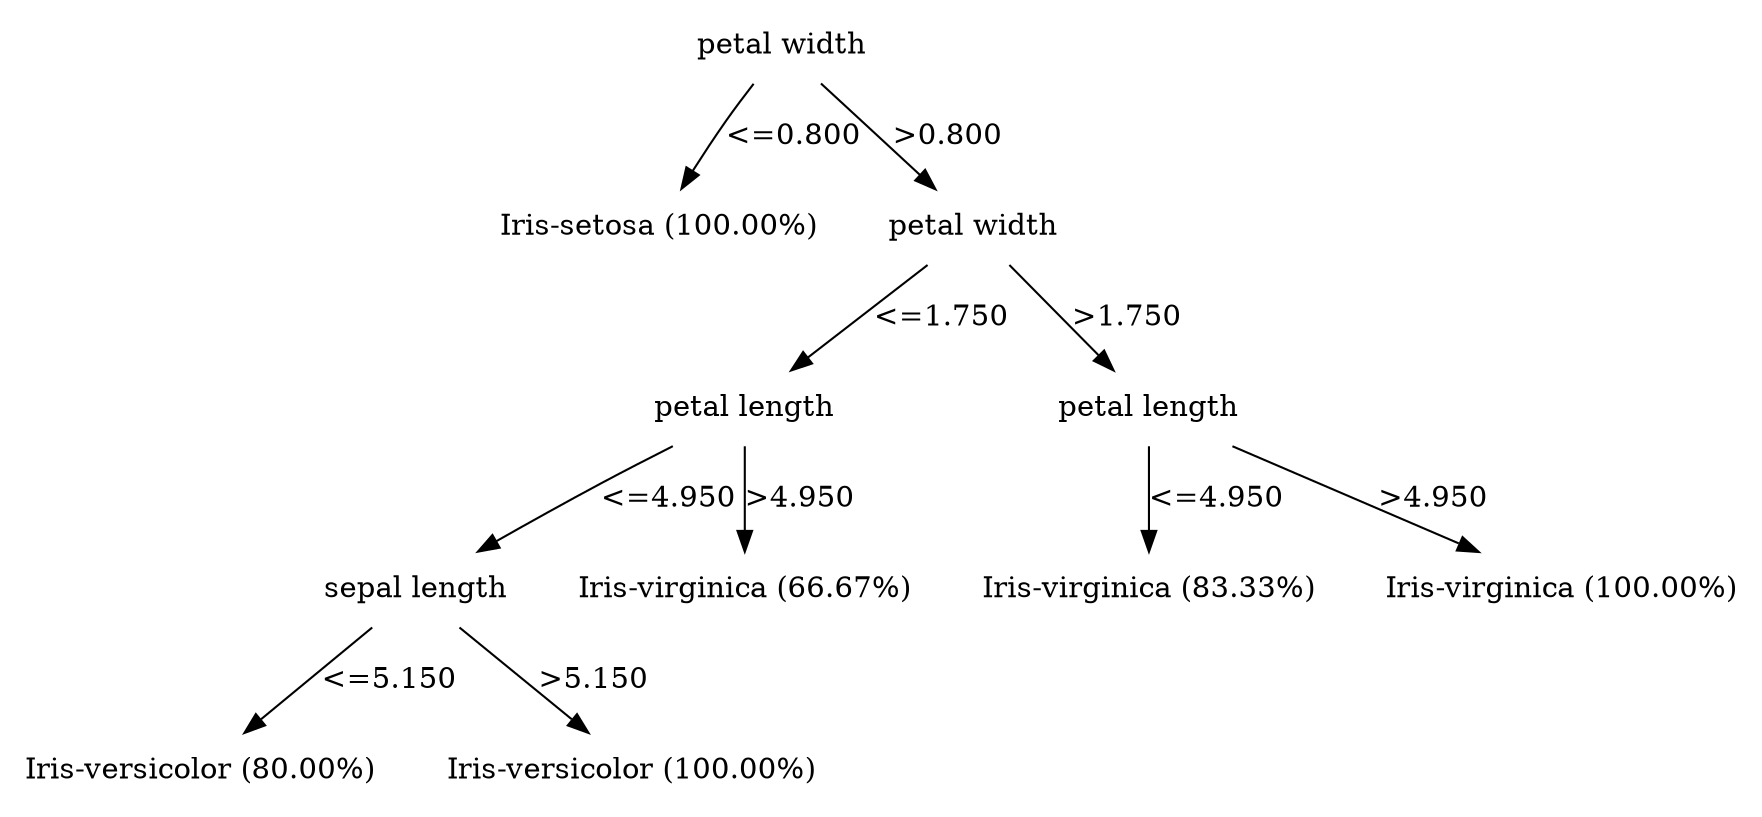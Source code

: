 digraph G {
"bg==" [ shape=plaintext label="petal width"]
"bg==" -> "bi0w" [ label="<=0.800" ]
"bi0w" [ shape=plaintext label="Iris-setosa (100.00%)"]
"bg==" -> "bi0x" [ label=">0.800" ]
"bi0x" [ shape=plaintext label="petal width"]
"bi0x" -> "bi0xLTA=" [ label="<=1.750" ]
"bi0xLTA=" [ shape=plaintext label="petal length"]
"bi0xLTA=" -> "bi0xLTAtMA==" [ label="<=4.950" ]
"bi0xLTAtMA==" [ shape=plaintext label="sepal length"]
"bi0xLTAtMA==" -> "bi0xLTAtMC0w" [ label="<=5.150" ]
"bi0xLTAtMC0w" [ shape=plaintext label="Iris-versicolor (80.00%)"]
"bi0xLTAtMA==" -> "bi0xLTAtMC0x" [ label=">5.150" ]
"bi0xLTAtMC0x" [ shape=plaintext label="Iris-versicolor (100.00%)"]
"bi0xLTA=" -> "bi0xLTAtMQ==" [ label=">4.950" ]
"bi0xLTAtMQ==" [ shape=plaintext label="Iris-virginica (66.67%)"]
"bi0x" -> "bi0xLTE=" [ label=">1.750" ]
"bi0xLTE=" [ shape=plaintext label="petal length"]
"bi0xLTE=" -> "bi0xLTEtMA==" [ label="<=4.950" ]
"bi0xLTEtMA==" [ shape=plaintext label="Iris-virginica (83.33%)"]
"bi0xLTE=" -> "bi0xLTEtMQ==" [ label=">4.950" ]
"bi0xLTEtMQ==" [ shape=plaintext label="Iris-virginica (100.00%)"]
}
